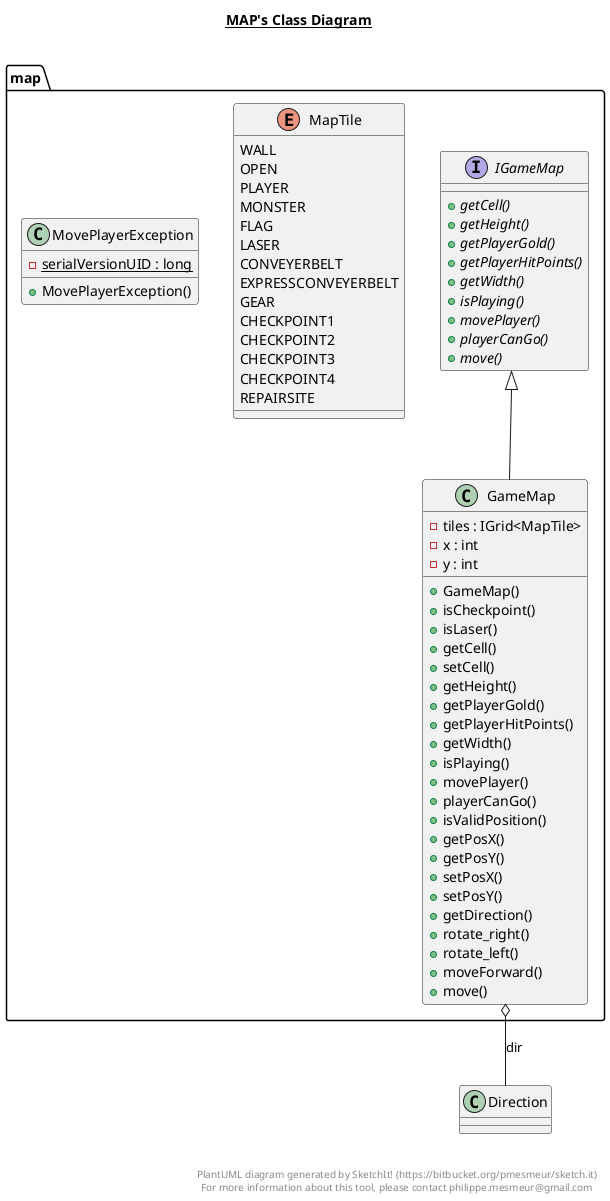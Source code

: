 @startuml

title __MAP's Class Diagram__\n

  package map {
    class GameMap {
        - tiles : IGrid<MapTile>
        - x : int
        - y : int
        + GameMap()
        + isCheckpoint()
        + isLaser()
        + getCell()
        + setCell()
        + getHeight()
        + getPlayerGold()
        + getPlayerHitPoints()
        + getWidth()
        + isPlaying()
        + movePlayer()
        + playerCanGo()
        + isValidPosition()
        + getPosX()
        + getPosY()
        + setPosX()
        + setPosY()
        + getDirection()
        + rotate_right()
        + rotate_left()
        + moveForward()
        + move()
    }
  }
  

  package map {
    interface IGameMap {
        {abstract} + getCell()
        {abstract} + getHeight()
        {abstract} + getPlayerGold()
        {abstract} + getPlayerHitPoints()
        {abstract} + getWidth()
        {abstract} + isPlaying()
        {abstract} + movePlayer()
        {abstract} + playerCanGo()
        {abstract} + move()
    }
  }
  

  package map {
    enum MapTile {
      WALL
      OPEN
      PLAYER
      MONSTER
      FLAG
      LASER
      CONVEYERBELT
      EXPRESSCONVEYERBELT
      GEAR
      CHECKPOINT1
      CHECKPOINT2
      CHECKPOINT3
      CHECKPOINT4
      REPAIRSITE
    }
  }
  

  package map {
    class MovePlayerException {
        {static} - serialVersionUID : long
        + MovePlayerException()
    }
  }
  

  GameMap -up-|> IGameMap
  GameMap o-- Direction : dir


right footer


PlantUML diagram generated by SketchIt! (https://bitbucket.org/pmesmeur/sketch.it)
For more information about this tool, please contact philippe.mesmeur@gmail.com
endfooter

@enduml
